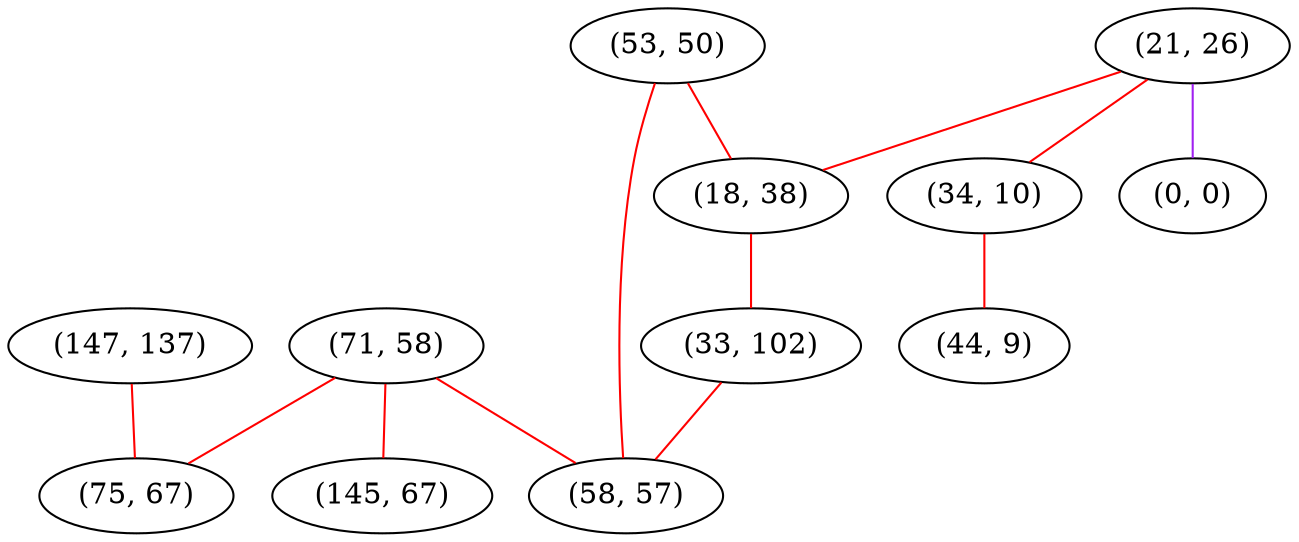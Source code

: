 graph "" {
"(147, 137)";
"(21, 26)";
"(71, 58)";
"(53, 50)";
"(75, 67)";
"(145, 67)";
"(34, 10)";
"(18, 38)";
"(33, 102)";
"(0, 0)";
"(44, 9)";
"(58, 57)";
"(147, 137)" -- "(75, 67)"  [color=red, key=0, weight=1];
"(21, 26)" -- "(18, 38)"  [color=red, key=0, weight=1];
"(21, 26)" -- "(0, 0)"  [color=purple, key=0, weight=4];
"(21, 26)" -- "(34, 10)"  [color=red, key=0, weight=1];
"(71, 58)" -- "(145, 67)"  [color=red, key=0, weight=1];
"(71, 58)" -- "(75, 67)"  [color=red, key=0, weight=1];
"(71, 58)" -- "(58, 57)"  [color=red, key=0, weight=1];
"(53, 50)" -- "(18, 38)"  [color=red, key=0, weight=1];
"(53, 50)" -- "(58, 57)"  [color=red, key=0, weight=1];
"(34, 10)" -- "(44, 9)"  [color=red, key=0, weight=1];
"(18, 38)" -- "(33, 102)"  [color=red, key=0, weight=1];
"(33, 102)" -- "(58, 57)"  [color=red, key=0, weight=1];
}
